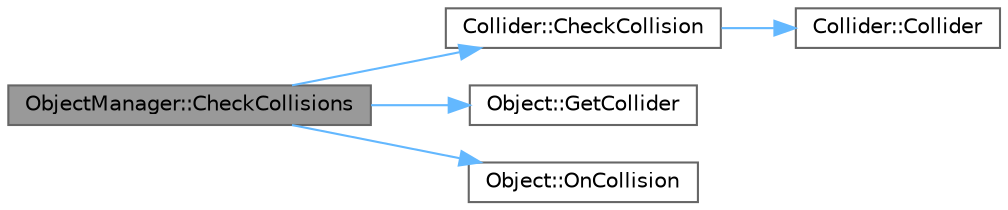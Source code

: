 digraph "ObjectManager::CheckCollisions"
{
 // LATEX_PDF_SIZE
  bgcolor="transparent";
  edge [fontname=Helvetica,fontsize=10,labelfontname=Helvetica,labelfontsize=10];
  node [fontname=Helvetica,fontsize=10,shape=box,height=0.2,width=0.4];
  rankdir="LR";
  Node1 [id="Node000001",label="ObjectManager::CheckCollisions",height=0.2,width=0.4,color="gray40", fillcolor="grey60", style="filled", fontcolor="black",tooltip=" "];
  Node1 -> Node2 [id="edge1_Node000001_Node000002",color="steelblue1",style="solid",tooltip=" "];
  Node2 [id="Node000002",label="Collider::CheckCollision",height=0.2,width=0.4,color="grey40", fillcolor="white", style="filled",URL="$class_collider.html#a71ecbd6cfa8f380b7d619e578c1b06d8",tooltip=" "];
  Node2 -> Node3 [id="edge2_Node000002_Node000003",color="steelblue1",style="solid",tooltip=" "];
  Node3 [id="Node000003",label="Collider::Collider",height=0.2,width=0.4,color="grey40", fillcolor="white", style="filled",URL="$class_collider.html#a9c57ca27014a4534cfe64d26e544c521",tooltip=" "];
  Node1 -> Node4 [id="edge3_Node000001_Node000004",color="steelblue1",style="solid",tooltip=" "];
  Node4 [id="Node000004",label="Object::GetCollider",height=0.2,width=0.4,color="grey40", fillcolor="white", style="filled",URL="$class_object.html#ad601234bc10ab7fbf84b1cf1e302f756",tooltip=" "];
  Node1 -> Node5 [id="edge4_Node000001_Node000005",color="steelblue1",style="solid",tooltip=" "];
  Node5 [id="Node000005",label="Object::OnCollision",height=0.2,width=0.4,color="grey40", fillcolor="white", style="filled",URL="$class_object.html#ae92477f4bf3b472177986223f3cfe171",tooltip=" "];
}
